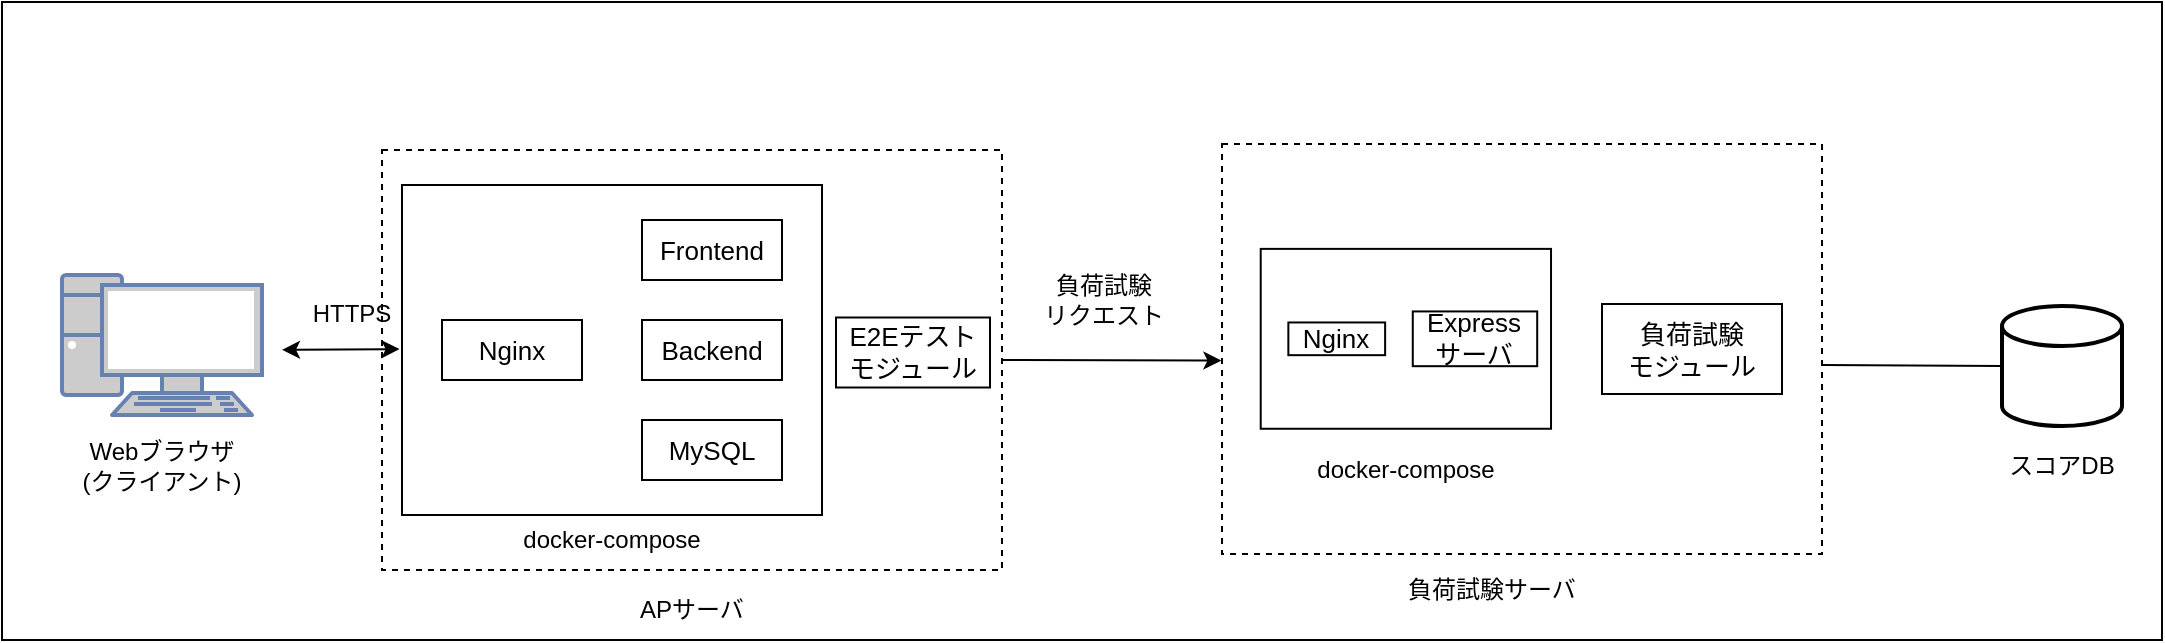 <mxfile version="24.6.4" type="device">
  <diagram name="ページ1" id="bUONYZa9GM13SxqM9NJW">
    <mxGraphModel dx="1941" dy="854" grid="1" gridSize="10" guides="1" tooltips="1" connect="1" arrows="1" fold="1" page="1" pageScale="1" pageWidth="827" pageHeight="1169" math="0" shadow="0">
      <root>
        <mxCell id="0" />
        <mxCell id="1" parent="0" />
        <mxCell id="zVNaBQ1nNhrbnfP6WG_K-8" value="" style="rounded=0;whiteSpace=wrap;html=1;" vertex="1" parent="1">
          <mxGeometry x="-10" y="251" width="1080" height="319" as="geometry" />
        </mxCell>
        <mxCell id="zVNaBQ1nNhrbnfP6WG_K-15" value="" style="group" vertex="1" connectable="0" parent="1">
          <mxGeometry x="20" y="387.5" width="100" height="110" as="geometry" />
        </mxCell>
        <mxCell id="zVNaBQ1nNhrbnfP6WG_K-1" value="" style="fontColor=#0066CC;verticalAlign=top;verticalLabelPosition=bottom;labelPosition=center;align=center;html=1;outlineConnect=0;fillColor=#CCCCCC;strokeColor=#6881B3;gradientColor=none;gradientDirection=north;strokeWidth=2;shape=mxgraph.networks.pc;" vertex="1" parent="zVNaBQ1nNhrbnfP6WG_K-15">
          <mxGeometry width="100" height="70" as="geometry" />
        </mxCell>
        <mxCell id="zVNaBQ1nNhrbnfP6WG_K-2" value="Webブラウザ&lt;div&gt;(クライアント)&lt;/div&gt;" style="text;strokeColor=none;align=center;fillColor=none;html=1;verticalAlign=middle;whiteSpace=wrap;rounded=0;" vertex="1" parent="zVNaBQ1nNhrbnfP6WG_K-15">
          <mxGeometry y="80" width="100" height="30" as="geometry" />
        </mxCell>
        <mxCell id="zVNaBQ1nNhrbnfP6WG_K-17" value="" style="group" vertex="1" connectable="0" parent="1">
          <mxGeometry x="440" y="335" width="245" height="235" as="geometry" />
        </mxCell>
        <mxCell id="zVNaBQ1nNhrbnfP6WG_K-30" value="" style="group" vertex="1" connectable="0" parent="zVNaBQ1nNhrbnfP6WG_K-17">
          <mxGeometry x="70" y="55" width="70" height="30" as="geometry" />
        </mxCell>
        <mxCell id="zVNaBQ1nNhrbnfP6WG_K-32" value="負荷試験&lt;div&gt;リクエスト&lt;/div&gt;" style="text;strokeColor=none;align=center;fillColor=none;html=1;verticalAlign=middle;whiteSpace=wrap;rounded=0;" vertex="1" parent="zVNaBQ1nNhrbnfP6WG_K-30">
          <mxGeometry x="-4" y="-0.005" width="70" height="19.33" as="geometry" />
        </mxCell>
        <mxCell id="zVNaBQ1nNhrbnfP6WG_K-16" value="" style="group" vertex="1" connectable="0" parent="1">
          <mxGeometry x="180" y="325" width="310" height="235" as="geometry" />
        </mxCell>
        <mxCell id="zVNaBQ1nNhrbnfP6WG_K-14" value="" style="group" vertex="1" connectable="0" parent="zVNaBQ1nNhrbnfP6WG_K-16">
          <mxGeometry width="310" height="212.5" as="geometry" />
        </mxCell>
        <mxCell id="zVNaBQ1nNhrbnfP6WG_K-12" value="" style="rounded=0;whiteSpace=wrap;html=1;dashed=1;" vertex="1" parent="zVNaBQ1nNhrbnfP6WG_K-14">
          <mxGeometry width="310" height="210" as="geometry" />
        </mxCell>
        <mxCell id="zVNaBQ1nNhrbnfP6WG_K-41" value="docker-compose" style="text;strokeColor=none;align=center;fillColor=none;html=1;verticalAlign=middle;whiteSpace=wrap;rounded=0;" vertex="1" parent="zVNaBQ1nNhrbnfP6WG_K-14">
          <mxGeometry x="65" y="180" width="100" height="30" as="geometry" />
        </mxCell>
        <mxCell id="zVNaBQ1nNhrbnfP6WG_K-42" value="E2Eテスト&lt;div&gt;モジュール&lt;/div&gt;" style="rounded=0;whiteSpace=wrap;html=1;fontSize=13;" vertex="1" parent="zVNaBQ1nNhrbnfP6WG_K-14">
          <mxGeometry x="227" y="83.75" width="77" height="35" as="geometry" />
        </mxCell>
        <mxCell id="zVNaBQ1nNhrbnfP6WG_K-57" value="" style="group" vertex="1" connectable="0" parent="zVNaBQ1nNhrbnfP6WG_K-14">
          <mxGeometry x="10" y="17.5" width="210" height="165" as="geometry" />
        </mxCell>
        <mxCell id="zVNaBQ1nNhrbnfP6WG_K-40" value="" style="rounded=0;whiteSpace=wrap;html=1;" vertex="1" parent="zVNaBQ1nNhrbnfP6WG_K-57">
          <mxGeometry width="210" height="165" as="geometry" />
        </mxCell>
        <mxCell id="zVNaBQ1nNhrbnfP6WG_K-3" value="&lt;font style=&quot;font-size: 13px;&quot;&gt;Nginx&lt;/font&gt;" style="rounded=0;whiteSpace=wrap;html=1;fontSize=13;" vertex="1" parent="zVNaBQ1nNhrbnfP6WG_K-57">
          <mxGeometry x="20" y="67.5" width="70" height="30" as="geometry" />
        </mxCell>
        <mxCell id="zVNaBQ1nNhrbnfP6WG_K-9" value="Frontend" style="rounded=0;whiteSpace=wrap;html=1;fontSize=13;" vertex="1" parent="zVNaBQ1nNhrbnfP6WG_K-57">
          <mxGeometry x="120" y="17.5" width="70" height="30" as="geometry" />
        </mxCell>
        <mxCell id="zVNaBQ1nNhrbnfP6WG_K-10" value="Backend&lt;span style=&quot;color: rgba(0, 0, 0, 0); font-family: monospace; font-size: 0px; text-align: start; text-wrap: nowrap;&quot;&gt;%3CmxGraphModel%3E%3Croot%3E%3CmxCell%20id%3D%220%22%2F%3E%3CmxCell%20id%3D%221%22%20parent%3D%220%22%2F%3E%3CmxCell%20id%3D%222%22%20value%3D%22Frontend%22%20style%3D%22rounded%3D0%3BwhiteSpace%3Dwrap%3Bhtml%3D1%3BfontSize%3D13%3B%22%20vertex%3D%221%22%20parent%3D%221%22%3E%3CmxGeometry%20x%3D%22310%22%20y%3D%22360%22%20width%3D%2270%22%20height%3D%2230%22%20as%3D%22geometry%22%2F%3E%3C%2FmxCell%3E%3C%2Froot%3E%3C%2FmxGraphModel%3E&lt;/span&gt;" style="rounded=0;whiteSpace=wrap;html=1;fontSize=13;" vertex="1" parent="zVNaBQ1nNhrbnfP6WG_K-57">
          <mxGeometry x="120" y="67.5" width="70" height="30" as="geometry" />
        </mxCell>
        <mxCell id="zVNaBQ1nNhrbnfP6WG_K-11" value="MySQL" style="rounded=0;whiteSpace=wrap;html=1;fontSize=13;" vertex="1" parent="zVNaBQ1nNhrbnfP6WG_K-57">
          <mxGeometry x="120" y="117.5" width="70" height="30" as="geometry" />
        </mxCell>
        <mxCell id="zVNaBQ1nNhrbnfP6WG_K-19" value="" style="group" vertex="1" connectable="0" parent="1">
          <mxGeometry x="600" y="322" width="300" height="205" as="geometry" />
        </mxCell>
        <mxCell id="zVNaBQ1nNhrbnfP6WG_K-20" value="" style="rounded=0;whiteSpace=wrap;html=1;dashed=1;" vertex="1" parent="zVNaBQ1nNhrbnfP6WG_K-19">
          <mxGeometry width="300" height="205" as="geometry" />
        </mxCell>
        <mxCell id="zVNaBQ1nNhrbnfP6WG_K-58" value="" style="group" vertex="1" connectable="0" parent="zVNaBQ1nNhrbnfP6WG_K-19">
          <mxGeometry x="19.355" y="52.442" width="145.161" height="89.933" as="geometry" />
        </mxCell>
        <mxCell id="zVNaBQ1nNhrbnfP6WG_K-59" value="" style="rounded=0;whiteSpace=wrap;html=1;" vertex="1" parent="zVNaBQ1nNhrbnfP6WG_K-58">
          <mxGeometry width="145.161" height="89.933" as="geometry" />
        </mxCell>
        <mxCell id="zVNaBQ1nNhrbnfP6WG_K-60" value="&lt;font style=&quot;font-size: 13px;&quot;&gt;Nginx&lt;/font&gt;" style="rounded=0;whiteSpace=wrap;html=1;fontSize=13;" vertex="1" parent="zVNaBQ1nNhrbnfP6WG_K-58">
          <mxGeometry x="13.825" y="36.791" width="48.387" height="16.351" as="geometry" />
        </mxCell>
        <mxCell id="zVNaBQ1nNhrbnfP6WG_K-66" value="Express&lt;div&gt;サーバ&lt;/div&gt;" style="rounded=0;whiteSpace=wrap;html=1;fontSize=13;" vertex="1" parent="zVNaBQ1nNhrbnfP6WG_K-58">
          <mxGeometry x="76.037" y="31.275" width="62.212" height="27.379" as="geometry" />
        </mxCell>
        <mxCell id="zVNaBQ1nNhrbnfP6WG_K-22" value="負荷試験&lt;div&gt;モジュール&lt;/div&gt;" style="rounded=0;whiteSpace=wrap;html=1;fontSize=13;" vertex="1" parent="zVNaBQ1nNhrbnfP6WG_K-19">
          <mxGeometry x="190" y="80" width="90" height="45" as="geometry" />
        </mxCell>
        <mxCell id="zVNaBQ1nNhrbnfP6WG_K-68" value="docker-compose" style="text;strokeColor=none;align=center;fillColor=none;html=1;verticalAlign=middle;whiteSpace=wrap;rounded=0;" vertex="1" parent="zVNaBQ1nNhrbnfP6WG_K-19">
          <mxGeometry x="41.94" y="148" width="100" height="30" as="geometry" />
        </mxCell>
        <mxCell id="zVNaBQ1nNhrbnfP6WG_K-29" value="" style="group" vertex="1" connectable="0" parent="1">
          <mxGeometry x="130" y="390" width="70" height="34.92" as="geometry" />
        </mxCell>
        <mxCell id="zVNaBQ1nNhrbnfP6WG_K-26" value="" style="endArrow=classic;startArrow=classic;html=1;rounded=0;entryX=-0.005;entryY=0.548;entryDx=0;entryDy=0;entryPerimeter=0;" edge="1" parent="zVNaBQ1nNhrbnfP6WG_K-29">
          <mxGeometry width="50" height="50" relative="1" as="geometry">
            <mxPoint y="34.92" as="sourcePoint" />
            <mxPoint x="58.775" y="34.52" as="targetPoint" />
          </mxGeometry>
        </mxCell>
        <mxCell id="zVNaBQ1nNhrbnfP6WG_K-28" value="HTTPS" style="text;strokeColor=none;align=center;fillColor=none;html=1;verticalAlign=middle;whiteSpace=wrap;rounded=0;" vertex="1" parent="zVNaBQ1nNhrbnfP6WG_K-29">
          <mxGeometry y="6.21" width="70" height="22.5" as="geometry" />
        </mxCell>
        <mxCell id="zVNaBQ1nNhrbnfP6WG_K-13" value="APサーバ" style="text;strokeColor=none;align=center;fillColor=none;html=1;verticalAlign=middle;whiteSpace=wrap;rounded=0;" vertex="1" parent="1">
          <mxGeometry x="285" y="540" width="100" height="30" as="geometry" />
        </mxCell>
        <mxCell id="zVNaBQ1nNhrbnfP6WG_K-18" value="負荷試験サーバ" style="text;strokeColor=none;align=center;fillColor=none;html=1;verticalAlign=middle;whiteSpace=wrap;rounded=0;" vertex="1" parent="1">
          <mxGeometry x="685" y="530" width="100" height="30" as="geometry" />
        </mxCell>
        <mxCell id="zVNaBQ1nNhrbnfP6WG_K-55" value="" style="endArrow=classic;html=1;rounded=0;entryX=-0.001;entryY=0.528;entryDx=0;entryDy=0;entryPerimeter=0;" edge="1" parent="1" target="zVNaBQ1nNhrbnfP6WG_K-20">
          <mxGeometry width="50" height="50" relative="1" as="geometry">
            <mxPoint x="490" y="430" as="sourcePoint" />
            <mxPoint x="590" y="440" as="targetPoint" />
          </mxGeometry>
        </mxCell>
        <mxCell id="zVNaBQ1nNhrbnfP6WG_K-70" value="" style="strokeWidth=2;html=1;shape=mxgraph.flowchart.database;whiteSpace=wrap;" vertex="1" parent="1">
          <mxGeometry x="990" y="403" width="60" height="60" as="geometry" />
        </mxCell>
        <mxCell id="zVNaBQ1nNhrbnfP6WG_K-71" value="" style="endArrow=none;html=1;rounded=0;entryX=0;entryY=0.5;entryDx=0;entryDy=0;entryPerimeter=0;" edge="1" parent="1" target="zVNaBQ1nNhrbnfP6WG_K-70">
          <mxGeometry width="50" height="50" relative="1" as="geometry">
            <mxPoint x="900" y="432.46" as="sourcePoint" />
            <mxPoint x="950" y="382.46" as="targetPoint" />
          </mxGeometry>
        </mxCell>
        <mxCell id="zVNaBQ1nNhrbnfP6WG_K-72" value="スコアDB" style="text;strokeColor=none;align=center;fillColor=none;html=1;verticalAlign=middle;whiteSpace=wrap;rounded=0;" vertex="1" parent="1">
          <mxGeometry x="970" y="467.5" width="100" height="30" as="geometry" />
        </mxCell>
      </root>
    </mxGraphModel>
  </diagram>
</mxfile>
